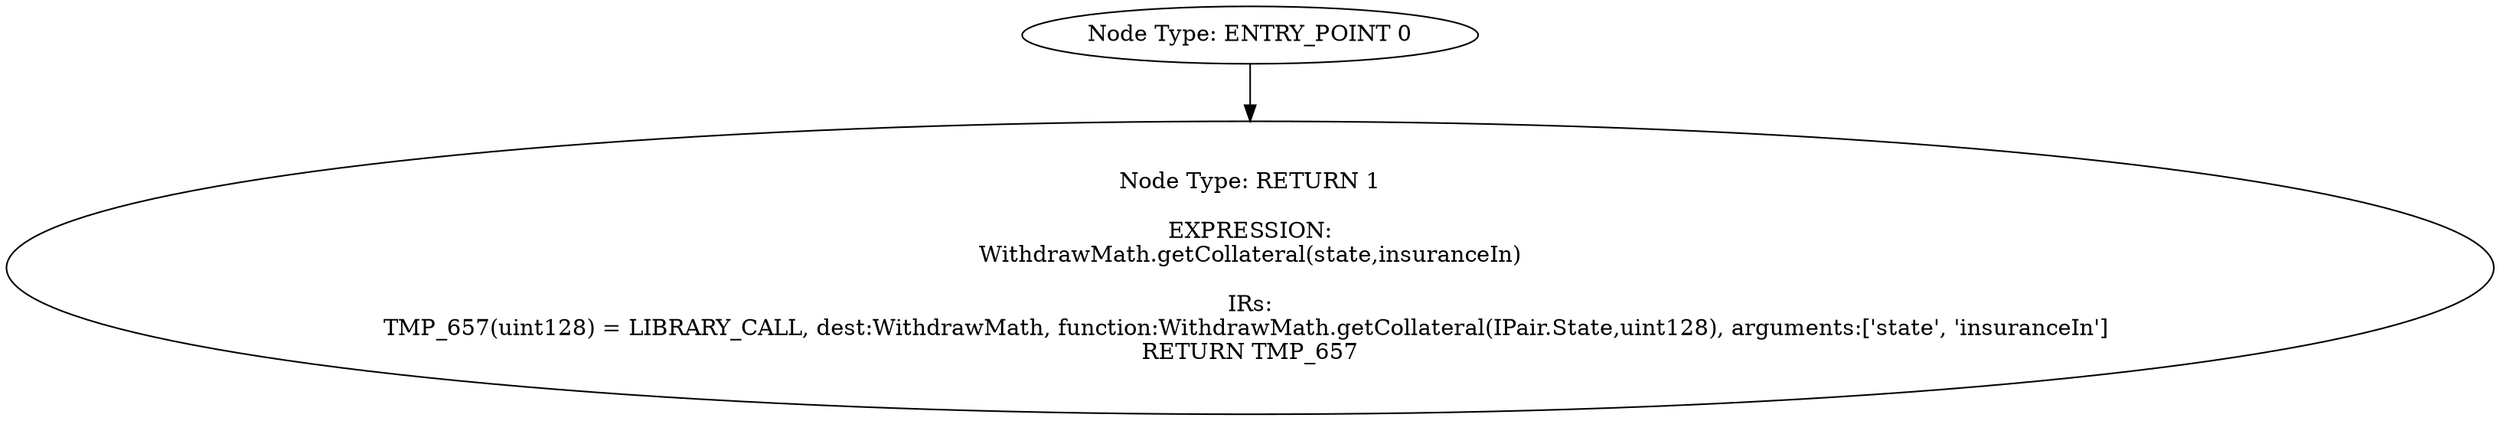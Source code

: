 digraph{
0[label="Node Type: ENTRY_POINT 0
"];
0->1;
1[label="Node Type: RETURN 1

EXPRESSION:
WithdrawMath.getCollateral(state,insuranceIn)

IRs:
TMP_657(uint128) = LIBRARY_CALL, dest:WithdrawMath, function:WithdrawMath.getCollateral(IPair.State,uint128), arguments:['state', 'insuranceIn'] 
RETURN TMP_657"];
}
